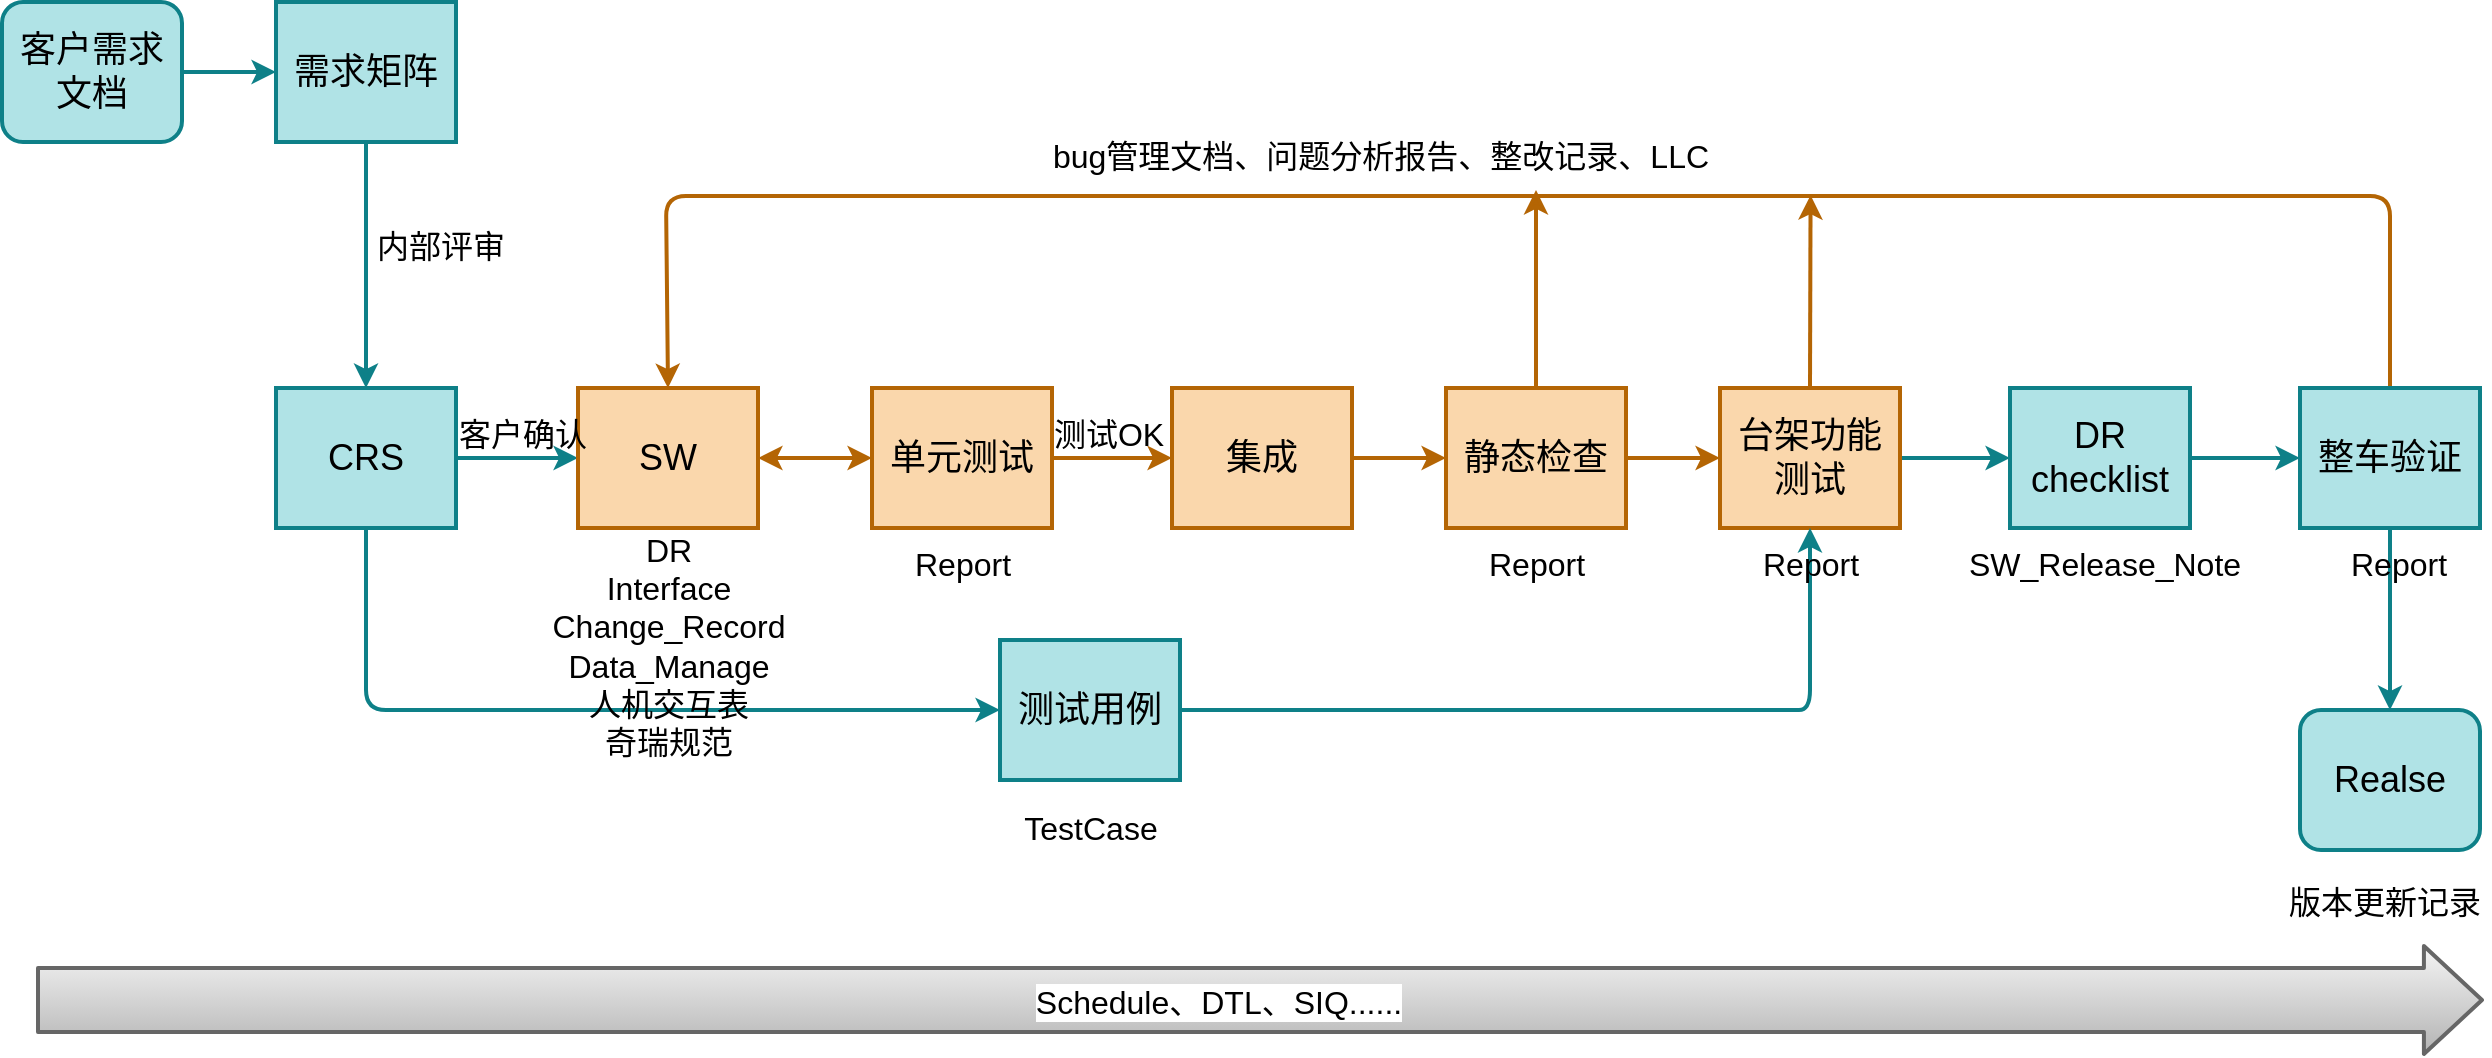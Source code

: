 <mxfile>
    <diagram id="egU7RrpqU0t_ORtNhBvx" name="第 1 页">
        <mxGraphModel dx="1414" dy="821" grid="0" gridSize="9" guides="1" tooltips="1" connect="1" arrows="1" fold="1" page="1" pageScale="1" pageWidth="2339" pageHeight="3300" background="#ffffff" math="0" shadow="0">
            <root>
                <mxCell id="0"/>
                <mxCell id="1" parent="0"/>
                <mxCell id="7" value="" style="edgeStyle=none;html=1;fontColor=#000000;strokeColor=#0e8088;strokeWidth=2;fillColor=#b0e3e6;" edge="1" parent="1" source="2" target="3">
                    <mxGeometry relative="1" as="geometry"/>
                </mxCell>
                <mxCell id="2" value="&lt;font color=&quot;#000000&quot; style=&quot;font-size: 18px;&quot;&gt;客户需求文档&lt;/font&gt;" style="rounded=1;whiteSpace=wrap;html=1;fillColor=#b0e3e6;strokeColor=#0e8088;strokeWidth=2;fontSize=18;" vertex="1" parent="1">
                    <mxGeometry x="196" y="447" width="90" height="70" as="geometry"/>
                </mxCell>
                <mxCell id="10" style="edgeStyle=none;html=1;exitX=0.5;exitY=1;exitDx=0;exitDy=0;entryX=0.5;entryY=0;entryDx=0;entryDy=0;fontColor=#000000;strokeColor=#0e8088;strokeWidth=2;fillColor=#b0e3e6;" edge="1" parent="1" source="3" target="4">
                    <mxGeometry relative="1" as="geometry"/>
                </mxCell>
                <mxCell id="3" value="&lt;font color=&quot;#000000&quot; style=&quot;font-size: 18px;&quot;&gt;需求矩阵&lt;/font&gt;" style="rounded=0;whiteSpace=wrap;html=1;fillColor=#b0e3e6;strokeColor=#0e8088;strokeWidth=2;fontSize=18;" vertex="1" parent="1">
                    <mxGeometry x="333" y="447" width="90" height="70" as="geometry"/>
                </mxCell>
                <mxCell id="11" style="edgeStyle=none;html=1;exitX=1;exitY=0.5;exitDx=0;exitDy=0;entryX=0;entryY=0.5;entryDx=0;entryDy=0;fontColor=#000000;strokeColor=#0e8088;strokeWidth=2;fillColor=#b0e3e6;" edge="1" parent="1" source="4" target="5">
                    <mxGeometry relative="1" as="geometry"/>
                </mxCell>
                <mxCell id="19" style="edgeStyle=none;html=1;exitX=0.5;exitY=1;exitDx=0;exitDy=0;entryX=0;entryY=0.5;entryDx=0;entryDy=0;fontColor=#000000;strokeColor=#0e8088;strokeWidth=2;fillColor=#b0e3e6;" edge="1" parent="1" source="4" target="18">
                    <mxGeometry relative="1" as="geometry">
                        <Array as="points">
                            <mxPoint x="378" y="801"/>
                        </Array>
                    </mxGeometry>
                </mxCell>
                <mxCell id="4" value="&lt;font color=&quot;#000000&quot; style=&quot;font-size: 18px;&quot;&gt;CRS&lt;/font&gt;" style="rounded=0;whiteSpace=wrap;html=1;fillColor=#b0e3e6;strokeColor=#0e8088;strokeWidth=2;fontSize=18;" vertex="1" parent="1">
                    <mxGeometry x="333" y="640" width="90" height="70" as="geometry"/>
                </mxCell>
                <mxCell id="5" value="&lt;font color=&quot;#000000&quot; style=&quot;font-size: 18px;&quot;&gt;SW&lt;/font&gt;" style="rounded=0;whiteSpace=wrap;html=1;fillColor=#fad7ac;strokeColor=#b46504;strokeWidth=2;fontSize=18;" vertex="1" parent="1">
                    <mxGeometry x="484" y="640" width="90" height="70" as="geometry"/>
                </mxCell>
                <mxCell id="21" style="edgeStyle=none;html=1;exitX=0.5;exitY=0;exitDx=0;exitDy=0;entryX=0.5;entryY=0;entryDx=0;entryDy=0;fontColor=#000000;strokeColor=#b46504;strokeWidth=2;fillColor=#fad7ac;" edge="1" parent="1" source="66" target="5">
                    <mxGeometry relative="1" as="geometry">
                        <mxPoint x="1371" y="640" as="sourcePoint"/>
                        <Array as="points">
                            <mxPoint x="1390" y="544"/>
                            <mxPoint x="1151" y="544"/>
                            <mxPoint x="1041" y="544"/>
                            <mxPoint x="798" y="544"/>
                            <mxPoint x="528" y="544"/>
                        </Array>
                    </mxGeometry>
                </mxCell>
                <mxCell id="57" style="edgeStyle=none;html=1;exitX=1;exitY=0.5;exitDx=0;exitDy=0;entryX=0;entryY=0.5;entryDx=0;entryDy=0;fontColor=#000000;strokeColor=#0e8088;strokeWidth=2;fillColor=#b0e3e6;" edge="1" parent="1" source="13" target="55">
                    <mxGeometry relative="1" as="geometry"/>
                </mxCell>
                <mxCell id="71" style="edgeStyle=none;html=1;exitX=0.5;exitY=0;exitDx=0;exitDy=0;fontColor=#000000;strokeColor=#b46504;strokeWidth=2;fillColor=#fad7ac;" edge="1" parent="1" source="13">
                    <mxGeometry relative="1" as="geometry">
                        <mxPoint x="1100.286" y="543.571" as="targetPoint"/>
                    </mxGeometry>
                </mxCell>
                <mxCell id="13" value="&lt;font color=&quot;#000000&quot; style=&quot;font-size: 18px&quot;&gt;台架功能测试&lt;/font&gt;" style="rounded=0;whiteSpace=wrap;html=1;fillColor=#fad7ac;strokeColor=#b46504;strokeWidth=2;fontSize=18;" vertex="1" parent="1">
                    <mxGeometry x="1055" y="640" width="90" height="70" as="geometry"/>
                </mxCell>
                <mxCell id="15" value="内部评审" style="text;html=1;align=center;verticalAlign=middle;resizable=0;points=[];autosize=1;strokeColor=none;fillColor=none;fontColor=#000000;fontSize=16;" vertex="1" parent="1">
                    <mxGeometry x="378" y="557" width="74" height="23" as="geometry"/>
                </mxCell>
                <mxCell id="31" style="edgeStyle=none;html=1;exitX=1;exitY=0.5;exitDx=0;exitDy=0;fontColor=#000000;strokeColor=#0e8088;strokeWidth=2;entryX=0.5;entryY=1;entryDx=0;entryDy=0;fillColor=#b0e3e6;" edge="1" parent="1" source="18" target="13">
                    <mxGeometry relative="1" as="geometry">
                        <mxPoint x="863" y="656" as="targetPoint"/>
                        <Array as="points">
                            <mxPoint x="1079" y="801"/>
                            <mxPoint x="1100" y="801"/>
                        </Array>
                    </mxGeometry>
                </mxCell>
                <mxCell id="18" value="&lt;font color=&quot;#000000&quot; style=&quot;font-size: 18px;&quot;&gt;测试用例&lt;/font&gt;" style="rounded=0;whiteSpace=wrap;html=1;fillColor=#b0e3e6;strokeColor=#0e8088;strokeWidth=2;fontSize=18;" vertex="1" parent="1">
                    <mxGeometry x="695" y="766" width="90" height="70" as="geometry"/>
                </mxCell>
                <mxCell id="27" value="" style="edgeStyle=none;html=1;fontColor=#000000;strokeColor=#b46504;strokeWidth=2;fillColor=#fad7ac;entryX=0;entryY=0.5;entryDx=0;entryDy=0;" edge="1" parent="1" source="22" target="62">
                    <mxGeometry relative="1" as="geometry">
                        <mxPoint x="778" y="675.0" as="targetPoint"/>
                    </mxGeometry>
                </mxCell>
                <mxCell id="22" value="&lt;font color=&quot;#000000&quot; style=&quot;font-size: 18px;&quot;&gt;单元测试&lt;/font&gt;" style="rounded=0;whiteSpace=wrap;html=1;fillColor=#fad7ac;strokeColor=#b46504;strokeWidth=2;fontSize=18;" vertex="1" parent="1">
                    <mxGeometry x="631" y="640" width="90" height="70" as="geometry"/>
                </mxCell>
                <mxCell id="24" value="" style="endArrow=classic;startArrow=classic;html=1;fontColor=#000000;strokeColor=#b46504;strokeWidth=2;entryX=1;entryY=0.5;entryDx=0;entryDy=0;exitX=0;exitY=0.5;exitDx=0;exitDy=0;fillColor=#fad7ac;" edge="1" parent="1" source="22" target="5">
                    <mxGeometry width="100" height="100" relative="1" as="geometry">
                        <mxPoint x="451" y="782" as="sourcePoint"/>
                        <mxPoint x="551" y="682" as="targetPoint"/>
                    </mxGeometry>
                </mxCell>
                <mxCell id="45" value="" style="edgeStyle=none;html=1;fontColor=#000000;strokeColor=#b46504;strokeWidth=2;fillColor=#fad7ac;" edge="1" parent="1" source="62" target="44">
                    <mxGeometry relative="1" as="geometry">
                        <mxPoint x="862" y="675.0" as="sourcePoint"/>
                    </mxGeometry>
                </mxCell>
                <mxCell id="38" value="客户确认" style="text;html=1;align=center;verticalAlign=middle;resizable=0;points=[];autosize=1;strokeColor=none;fillColor=none;fontColor=#000000;fontSize=16;" vertex="1" parent="1">
                    <mxGeometry x="419" y="651.5" width="74" height="23" as="geometry"/>
                </mxCell>
                <mxCell id="46" value="" style="edgeStyle=none;html=1;fontColor=#000000;strokeColor=#b46504;strokeWidth=2;fillColor=#fad7ac;" edge="1" parent="1" source="44" target="13">
                    <mxGeometry relative="1" as="geometry"/>
                </mxCell>
                <mxCell id="70" style="edgeStyle=none;html=1;exitX=0.5;exitY=0;exitDx=0;exitDy=0;fontColor=#000000;strokeColor=#b46504;strokeWidth=2;fillColor=#fad7ac;" edge="1" parent="1" source="44">
                    <mxGeometry relative="1" as="geometry">
                        <mxPoint x="963" y="541" as="targetPoint"/>
                    </mxGeometry>
                </mxCell>
                <mxCell id="44" value="&lt;font color=&quot;#000000&quot; style=&quot;font-size: 18px;&quot;&gt;静态检查&lt;/font&gt;" style="rounded=0;whiteSpace=wrap;html=1;fillColor=#fad7ac;strokeColor=#b46504;strokeWidth=2;fontSize=18;" vertex="1" parent="1">
                    <mxGeometry x="918" y="640" width="90" height="70" as="geometry"/>
                </mxCell>
                <mxCell id="47" value="测试OK" style="text;html=1;align=center;verticalAlign=middle;resizable=0;points=[];autosize=1;strokeColor=none;fillColor=none;fontColor=#000000;fontSize=16;" vertex="1" parent="1">
                    <mxGeometry x="716" y="651" width="65" height="23" as="geometry"/>
                </mxCell>
                <mxCell id="49" value="bug管理文档、问题分析报告、整改记录、LLC" style="text;html=1;align=center;verticalAlign=middle;resizable=0;points=[];autosize=1;strokeColor=none;fillColor=none;fontColor=#000000;fontSize=16;" vertex="1" parent="1">
                    <mxGeometry x="716" y="512" width="338" height="23" as="geometry"/>
                </mxCell>
                <mxCell id="68" style="edgeStyle=none;html=1;exitX=1;exitY=0.5;exitDx=0;exitDy=0;entryX=0;entryY=0.5;entryDx=0;entryDy=0;fontColor=#000000;strokeColor=#0e8088;strokeWidth=2;fillColor=#b0e3e6;" edge="1" parent="1" source="55" target="66">
                    <mxGeometry relative="1" as="geometry"/>
                </mxCell>
                <mxCell id="55" value="&lt;font color=&quot;#000000&quot; style=&quot;font-size: 18px&quot;&gt;DR&lt;br&gt;checklist&lt;/font&gt;" style="rounded=0;whiteSpace=wrap;html=1;fillColor=#b0e3e6;strokeColor=#0e8088;strokeWidth=2;fontSize=18;" vertex="1" parent="1">
                    <mxGeometry x="1200" y="640" width="90" height="70" as="geometry"/>
                </mxCell>
                <mxCell id="58" value="&lt;font color=&quot;#000000&quot; style=&quot;font-size: 18px;&quot;&gt;Realse&lt;/font&gt;" style="rounded=1;whiteSpace=wrap;html=1;fillColor=#b0e3e6;strokeColor=#0e8088;strokeWidth=2;fontSize=18;" vertex="1" parent="1">
                    <mxGeometry x="1345" y="801" width="90" height="70" as="geometry"/>
                </mxCell>
                <mxCell id="62" value="&lt;font color=&quot;#000000&quot;&gt;集成&lt;/font&gt;" style="rounded=0;whiteSpace=wrap;html=1;fillColor=#fad7ac;strokeColor=#b46504;strokeWidth=2;fontSize=18;" vertex="1" parent="1">
                    <mxGeometry x="781" y="640" width="90" height="70" as="geometry"/>
                </mxCell>
                <mxCell id="67" style="edgeStyle=none;html=1;exitX=0.5;exitY=1;exitDx=0;exitDy=0;fontColor=#000000;strokeColor=#0e8088;strokeWidth=2;fillColor=#b0e3e6;" edge="1" parent="1" source="66" target="58">
                    <mxGeometry relative="1" as="geometry"/>
                </mxCell>
                <mxCell id="66" value="&lt;font color=&quot;#000000&quot; style=&quot;font-size: 18px;&quot;&gt;整车验证&lt;/font&gt;" style="rounded=0;whiteSpace=wrap;html=1;fillColor=#b0e3e6;strokeColor=#0e8088;strokeWidth=2;fontSize=18;" vertex="1" parent="1">
                    <mxGeometry x="1345" y="640" width="90" height="70" as="geometry"/>
                </mxCell>
                <mxCell id="75" value="版本更新记录" style="text;html=1;align=center;verticalAlign=middle;resizable=0;points=[];autosize=1;strokeColor=none;fillColor=none;fontSize=16;fontColor=#000000;" vertex="1" parent="1">
                    <mxGeometry x="1334" y="885" width="106" height="23" as="geometry"/>
                </mxCell>
                <mxCell id="76" value="SW_Release_Note" style="text;html=1;align=center;verticalAlign=middle;resizable=0;points=[];autosize=1;strokeColor=none;fillColor=none;fontSize=16;fontColor=#000000;" vertex="1" parent="1">
                    <mxGeometry x="1174" y="716" width="146" height="23" as="geometry"/>
                </mxCell>
                <mxCell id="77" value="Report" style="text;html=1;align=center;verticalAlign=middle;resizable=0;points=[];autosize=1;strokeColor=none;fillColor=none;fontSize=16;fontColor=#000000;" vertex="1" parent="1">
                    <mxGeometry x="1071" y="716" width="58" height="23" as="geometry"/>
                </mxCell>
                <mxCell id="78" value="Report" style="text;html=1;align=center;verticalAlign=middle;resizable=0;points=[];autosize=1;strokeColor=none;fillColor=none;fontSize=16;fontColor=#000000;" vertex="1" parent="1">
                    <mxGeometry x="934" y="716" width="58" height="23" as="geometry"/>
                </mxCell>
                <mxCell id="79" value="Report" style="text;html=1;align=center;verticalAlign=middle;resizable=0;points=[];autosize=1;strokeColor=none;fillColor=none;fontSize=16;fontColor=#000000;" vertex="1" parent="1">
                    <mxGeometry x="1365" y="716" width="58" height="23" as="geometry"/>
                </mxCell>
                <mxCell id="80" value="Report" style="text;html=1;align=center;verticalAlign=middle;resizable=0;points=[];autosize=1;strokeColor=none;fillColor=none;fontSize=16;fontColor=#000000;" vertex="1" parent="1">
                    <mxGeometry x="647" y="716" width="58" height="23" as="geometry"/>
                </mxCell>
                <mxCell id="81" value="DR&lt;br&gt;Interface&lt;br&gt;Change_Record&lt;br&gt;Data_Manage&lt;br&gt;人机交互表&lt;br&gt;奇瑞规范" style="text;html=1;align=center;verticalAlign=middle;resizable=0;points=[];autosize=1;strokeColor=none;fillColor=none;fontSize=16;fontColor=#000000;" vertex="1" parent="1">
                    <mxGeometry x="465.5" y="710" width="127" height="118" as="geometry"/>
                </mxCell>
                <mxCell id="82" value="TestCase" style="text;html=1;align=center;verticalAlign=middle;resizable=0;points=[];autosize=1;strokeColor=none;fillColor=none;fontSize=16;fontColor=#000000;" vertex="1" parent="1">
                    <mxGeometry x="702" y="848" width="76" height="23" as="geometry"/>
                </mxCell>
                <mxCell id="83" value="" style="shape=flexArrow;endArrow=classic;html=1;fontSize=16;fontColor=#000000;strokeWidth=2;width=31;endSize=9.014;fillColor=#f5f5f5;gradientColor=#b3b3b3;strokeColor=#666666;" edge="1" parent="1">
                    <mxGeometry width="50" height="50" relative="1" as="geometry">
                        <mxPoint x="213" y="946" as="sourcePoint"/>
                        <mxPoint x="1437" y="946" as="targetPoint"/>
                    </mxGeometry>
                </mxCell>
                <mxCell id="84" value="Schedule、DTL、SIQ......" style="edgeLabel;html=1;align=center;verticalAlign=middle;resizable=0;points=[];fontSize=16;fontColor=#000000;labelBackgroundColor=#FFFFFF;" vertex="1" connectable="0" parent="83">
                    <mxGeometry x="-0.074" y="-4" relative="1" as="geometry">
                        <mxPoint x="24" y="-3" as="offset"/>
                    </mxGeometry>
                </mxCell>
            </root>
        </mxGraphModel>
    </diagram>
</mxfile>